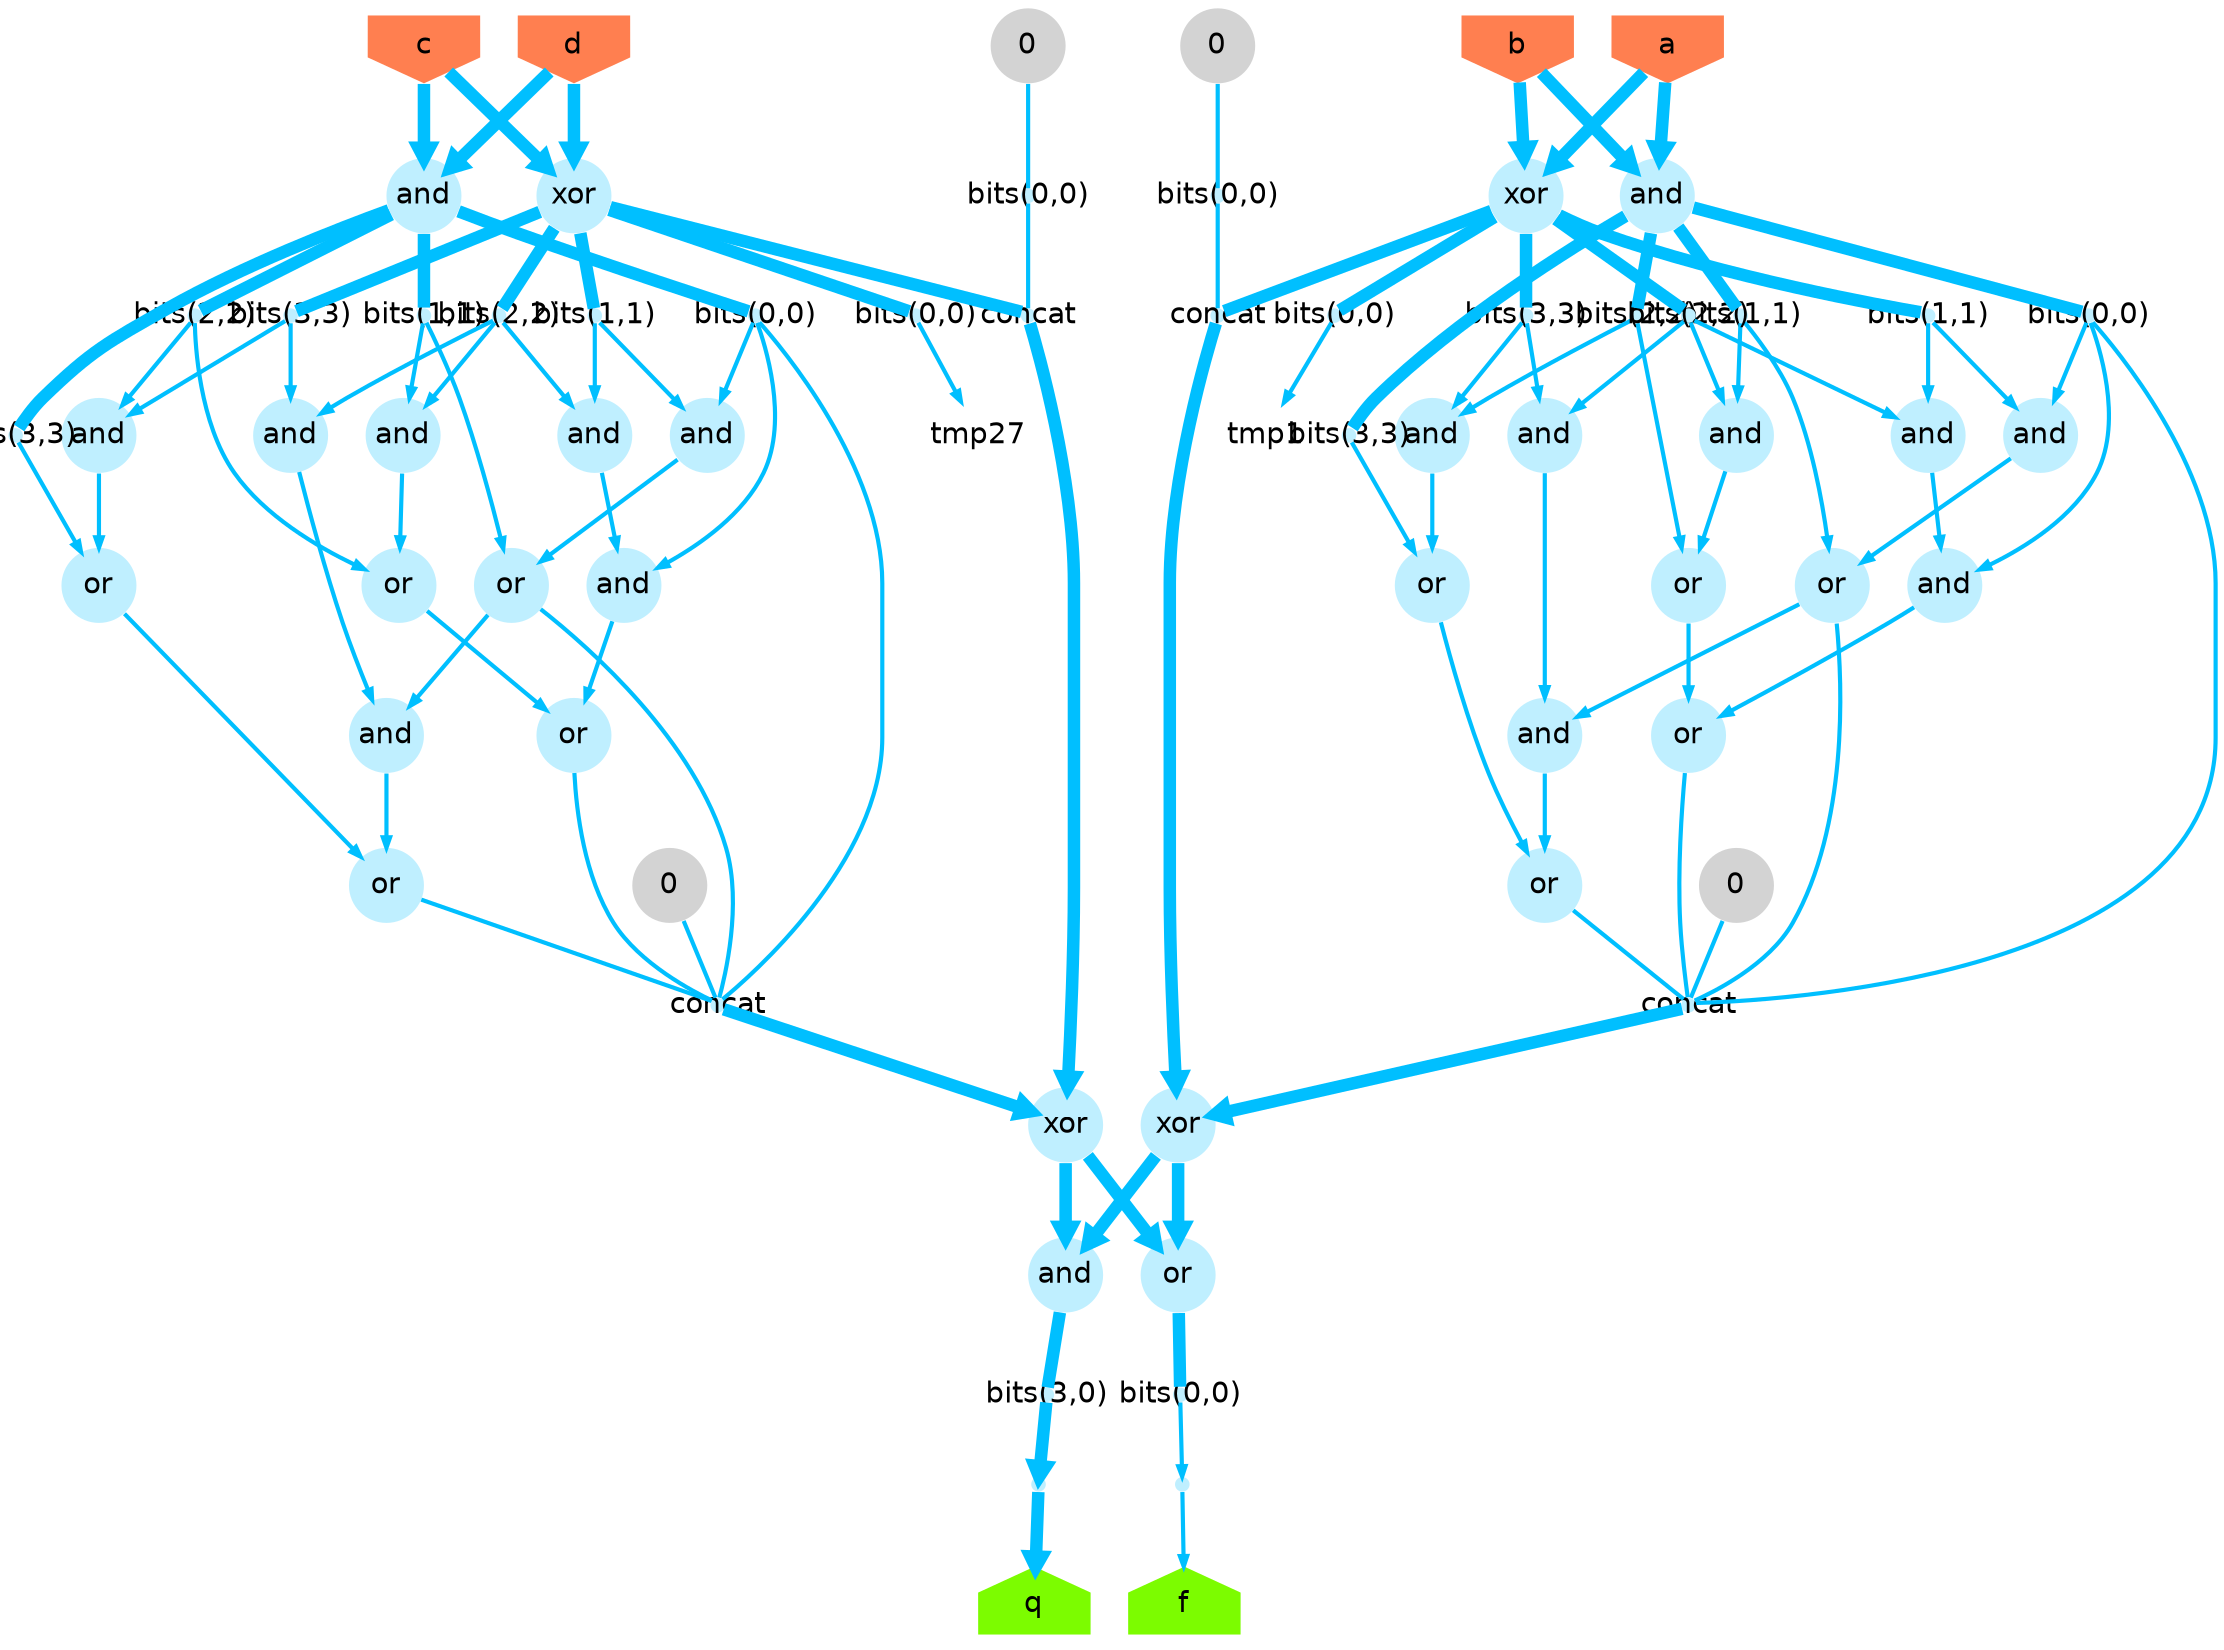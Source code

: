               digraph g {

              graph [splines="spline"];
              node [shape=circle, style=filled, fillcolor=lightblue1,
                    fontcolor=black, fontname=helvetica, penwidth=0,
                    fixedsize=true];
              edge [labelfloat=false, penwidth=2, color=deepskyblue, arrowsize=.5];
                  n0 [label="bits(2,2)", height=.1, width=.1];
    n1 [label="and"];
    n2 [label="bits(1,1)", height=.1, width=.1];
    n3 [label="and"];
    n4 [label="or"];
    n5 [label="bits(0,0)", height=.1, width=.1];
    n6 [label="or"];
    n7 [label="and"];
    n8 [label="bits(0,0)", height=.1, width=.1];
    n9 [label="concat", height=.1, width=.1];
    n10 [label="bits(1,1)", height=.1, width=.1];
    n11 [label="bits(3,3)", height=.1, width=.1];
    n12 [label="and"];
    n13 [label="bits(3,0)", height=.1, width=.1];
    n14 [label="and"];
    n15 [label="or"];
    n16 [label="bits(1,1)", height=.1, width=.1];
    n17 [label="and"];
    n18 [label="concat", height=.1, width=.1];
    n19 [label="", height=.1, width=.1];
    n20 [label="or"];
    n21 [label="or"];
    n22 [label="xor"];
    n23 [label="or"];
    n24 [label="or"];
    n25 [label="bits(1,1)", height=.1, width=.1];
    n26 [label="bits(0,0)", height=.1, width=.1];
    n27 [label="bits(2,2)", height=.1, width=.1];
    n28 [label="and"];
    n29 [label="bits(3,3)", height=.1, width=.1];
    n30 [label="bits(0,0)", height=.1, width=.1];
    n31 [label="and"];
    n32 [label="xor"];
    n33 [label="and"];
    n34 [label="or"];
    n35 [label="concat", height=.1, width=.1];
    n36 [label="and"];
    n37 [label="or"];
    n38 [label="xor"];
    n39 [label="and"];
    n40 [label="", height=.1, width=.1];
    n41 [label="and"];
    n42 [label="and"];
    n43 [label="and"];
    n44 [label="bits(2,2)", height=.1, width=.1];
    n45 [label="xor"];
    n46 [label="bits(0,0)", height=.1, width=.1];
    n47 [label="bits(2,2)", height=.1, width=.1];
    n48 [label="and"];
    n49 [label="and"];
    n50 [label="or"];
    n51 [label="bits(0,0)", height=.1, width=.1];
    n52 [label="and"];
    n53 [label="concat", height=.1, width=.1];
    n54 [label="bits(0,0)", height=.1, width=.1];
    n55 [label="bits(3,3)", height=.1, width=.1];
    n56 [label="bits(3,3)", height=.1, width=.1];
    n57 [label="or"];
    n58 [label="0", shape=circle, fillcolor=lightgrey];
    n59 [label="b", shape=invhouse, fillcolor=coral];
    n60 [label="q", shape=house, fillcolor=lawngreen];
    n61 [label="c", shape=invhouse, fillcolor=coral];
    n62 [label="0", shape=circle, fillcolor=lightgrey];
    n63 [label="tmp1", shape=circle, fillcolor=none];
    n64 [label="d", shape=invhouse, fillcolor=coral];
    n65 [label="a", shape=invhouse, fillcolor=coral];
    n66 [label="tmp27", shape=circle, fillcolor=none];
    n67 [label="f", shape=house, fillcolor=lawngreen];
    n68 [label="0", shape=circle, fillcolor=lightgrey];
    n69 [label="0", shape=circle, fillcolor=lightgrey];
   n0 -> n15 [label="", penwidth="2", arrowhead="normal"];
   n0 -> n17 [label="", penwidth="2", arrowhead="normal"];
   n1 -> n6 [label="", penwidth="2", arrowhead="normal"];
   n2 -> n31 [label="", penwidth="2", arrowhead="normal"];
   n2 -> n33 [label="", penwidth="2", arrowhead="normal"];
   n3 -> n24 [label="", penwidth="2", arrowhead="normal"];
   n4 -> n7 [label="", penwidth="2", arrowhead="normal"];
   n4 -> n9 [label="", penwidth="2", arrowhead="none"];
   n5 -> n63 [label="", penwidth="2", arrowhead="normal"];
   n6 -> n37 [label="", penwidth="2", arrowhead="normal"];
   n7 -> n23 [label="", penwidth="2", arrowhead="normal"];
   n8 -> n35 [label="", penwidth="2", arrowhead="none"];
   n9 -> n32 [label="", penwidth="6", arrowhead="normal"];
   n10 -> n39 [label="", penwidth="2", arrowhead="normal"];
   n10 -> n49 [label="", penwidth="2", arrowhead="normal"];
   n11 -> n20 [label="", penwidth="2", arrowhead="normal"];
   n12 -> n34 [label="", penwidth="2", arrowhead="normal"];
   n13 -> n40 [label="", penwidth="6", arrowhead="normal"];
   n14 -> n21 [label="", penwidth="2", arrowhead="normal"];
   n15 -> n24 [label="", penwidth="2", arrowhead="normal"];
   n16 -> n1 [label="", penwidth="2", arrowhead="normal"];
   n16 -> n4 [label="", penwidth="2", arrowhead="normal"];
   n17 -> n20 [label="", penwidth="2", arrowhead="normal"];
   n18 -> n38 [label="", penwidth="6", arrowhead="normal"];
   n19 -> n67 [label="", penwidth="2", arrowhead="normal"];
   n20 -> n21 [label="", penwidth="2", arrowhead="normal"];
   n21 -> n53 [label="", penwidth="2", arrowhead="none"];
   n22 -> n2 [label="", penwidth="6", arrowhead="none"];
   n22 -> n26 [label="", penwidth="6", arrowhead="none"];
   n22 -> n27 [label="", penwidth="6", arrowhead="none"];
   n22 -> n29 [label="", penwidth="6", arrowhead="none"];
   n22 -> n35 [label="", penwidth="6", arrowhead="none"];
   n23 -> n9 [label="", penwidth="2", arrowhead="none"];
   n24 -> n53 [label="", penwidth="2", arrowhead="none"];
   n25 -> n41 [label="", penwidth="2", arrowhead="normal"];
   n25 -> n57 [label="", penwidth="2", arrowhead="normal"];
   n26 -> n66 [label="", penwidth="2", arrowhead="normal"];
   n27 -> n1 [label="", penwidth="2", arrowhead="normal"];
   n27 -> n33 [label="", penwidth="2", arrowhead="normal"];
   n27 -> n43 [label="", penwidth="2", arrowhead="normal"];
   n28 -> n14 [label="", penwidth="2", arrowhead="normal"];
   n29 -> n12 [label="", penwidth="2", arrowhead="normal"];
   n29 -> n43 [label="", penwidth="2", arrowhead="normal"];
   n30 -> n19 [label="", penwidth="2", arrowhead="normal"];
   n31 -> n4 [label="", penwidth="2", arrowhead="normal"];
   n32 -> n48 [label="", penwidth="6", arrowhead="normal"];
   n32 -> n50 [label="", penwidth="6", arrowhead="normal"];
   n33 -> n36 [label="", penwidth="2", arrowhead="normal"];
   n34 -> n23 [label="", penwidth="2", arrowhead="normal"];
   n35 -> n32 [label="", penwidth="6", arrowhead="normal"];
   n36 -> n37 [label="", penwidth="2", arrowhead="normal"];
   n37 -> n9 [label="", penwidth="2", arrowhead="none"];
   n38 -> n48 [label="", penwidth="6", arrowhead="normal"];
   n38 -> n50 [label="", penwidth="6", arrowhead="normal"];
   n39 -> n3 [label="", penwidth="2", arrowhead="normal"];
   n40 -> n60 [label="", penwidth="6", arrowhead="normal"];
   n41 -> n15 [label="", penwidth="2", arrowhead="normal"];
   n42 -> n16 [label="", penwidth="6", arrowhead="none"];
   n42 -> n47 [label="", penwidth="6", arrowhead="none"];
   n42 -> n51 [label="", penwidth="6", arrowhead="none"];
   n42 -> n56 [label="", penwidth="6", arrowhead="none"];
   n43 -> n7 [label="", penwidth="2", arrowhead="normal"];
   n44 -> n28 [label="", penwidth="2", arrowhead="normal"];
   n44 -> n39 [label="", penwidth="2", arrowhead="normal"];
   n44 -> n41 [label="", penwidth="2", arrowhead="normal"];
   n45 -> n5 [label="", penwidth="6", arrowhead="none"];
   n45 -> n10 [label="", penwidth="6", arrowhead="none"];
   n45 -> n18 [label="", penwidth="6", arrowhead="none"];
   n45 -> n44 [label="", penwidth="6", arrowhead="none"];
   n45 -> n55 [label="", penwidth="6", arrowhead="none"];
   n46 -> n18 [label="", penwidth="2", arrowhead="none"];
   n47 -> n6 [label="", penwidth="2", arrowhead="normal"];
   n47 -> n12 [label="", penwidth="2", arrowhead="normal"];
   n48 -> n13 [label="", penwidth="6", arrowhead="none"];
   n49 -> n57 [label="", penwidth="2", arrowhead="normal"];
   n50 -> n30 [label="", penwidth="6", arrowhead="none"];
   n51 -> n9 [label="", penwidth="2", arrowhead="none"];
   n51 -> n31 [label="", penwidth="2", arrowhead="normal"];
   n51 -> n36 [label="", penwidth="2", arrowhead="normal"];
   n52 -> n0 [label="", penwidth="6", arrowhead="none"];
   n52 -> n11 [label="", penwidth="6", arrowhead="none"];
   n52 -> n25 [label="", penwidth="6", arrowhead="none"];
   n52 -> n54 [label="", penwidth="6", arrowhead="none"];
   n53 -> n38 [label="", penwidth="6", arrowhead="normal"];
   n54 -> n3 [label="", penwidth="2", arrowhead="normal"];
   n54 -> n49 [label="", penwidth="2", arrowhead="normal"];
   n54 -> n53 [label="", penwidth="2", arrowhead="none"];
   n55 -> n17 [label="", penwidth="2", arrowhead="normal"];
   n55 -> n28 [label="", penwidth="2", arrowhead="normal"];
   n56 -> n34 [label="", penwidth="2", arrowhead="normal"];
   n57 -> n14 [label="", penwidth="2", arrowhead="normal"];
   n57 -> n53 [label="", penwidth="2", arrowhead="none"];
   n58 -> n8 [label="", penwidth="2", arrowhead="none"];
   n59 -> n45 [label="", penwidth="6", arrowhead="normal"];
   n59 -> n52 [label="", penwidth="6", arrowhead="normal"];
   n61 -> n22 [label="", penwidth="6", arrowhead="normal"];
   n61 -> n42 [label="", penwidth="6", arrowhead="normal"];
   n62 -> n46 [label="", penwidth="2", arrowhead="none"];
   n64 -> n22 [label="", penwidth="6", arrowhead="normal"];
   n64 -> n42 [label="", penwidth="6", arrowhead="normal"];
   n65 -> n45 [label="", penwidth="6", arrowhead="normal"];
   n65 -> n52 [label="", penwidth="6", arrowhead="normal"];
   n68 -> n9 [label="", penwidth="2", arrowhead="none"];
   n69 -> n53 [label="", penwidth="2", arrowhead="none"];
}

